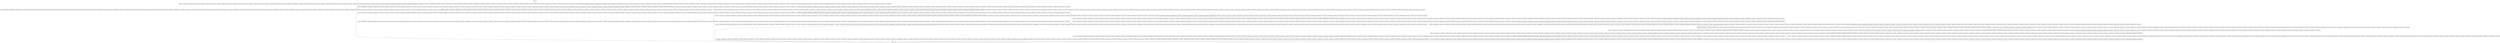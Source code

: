 digraph getTriggers {
node [shape=record];
407906416 [label="407906416 - [(JECACHESIZE && !SEQUENTIAL && SHAREDCACHE && !DUPLICATES), (JECACHESIZE && SEQUENTIAL && !DUPLICATES), (SHAREDCACHE && JECACHESIZE), (!JECACHESIZE && SEQUENTIAL && DUPLICATES), (JECACHESIZE && !SEQUENTIAL && DUPLICATES), (JECACHESIZE && SEQUENTIAL && SHAREDCACHE && !DUPLICATES), (SHAREDCACHE && !JECACHESIZE && !DUPLICATES), (!JECACHESIZE && !SEQUENTIAL && SHAREDCACHE && DUPLICATES), (SHAREDCACHE && JECACHESIZE && DUPLICATES), (DUPLICATES && !JECACHESIZE), (!SHAREDCACHE && !JECACHESIZE && !DUPLICATES), (!DUPLICATES && JECACHESIZE), (DUPLICATES && JECACHESIZE), (JECACHESIZE && SEQUENTIAL && SHAREDCACHE && DUPLICATES), (!JECACHESIZE && !SEQUENTIAL && !DUPLICATES), (!SHAREDCACHE && !JECACHESIZE && DUPLICATES), (SHAREDCACHE && !JECACHESIZE && DUPLICATES), (!JECACHESIZE && SEQUENTIAL && !SHAREDCACHE && DUPLICATES), (!JECACHESIZE && !SEQUENTIAL && !SHAREDCACHE && !DUPLICATES), (JECACHESIZE && SEQUENTIAL && DUPLICATES), (!DUPLICATES && !JECACHESIZE), (!JECACHESIZE && !SEQUENTIAL && SHAREDCACHE && !DUPLICATES), (JECACHESIZE && !SEQUENTIAL && SHAREDCACHE && DUPLICATES), (JECACHESIZE && !SEQUENTIAL && !DUPLICATES), (SHAREDCACHE && JECACHESIZE && !DUPLICATES), (SHAREDCACHE && !JECACHESIZE), (JECACHESIZE && SEQUENTIAL && !SHAREDCACHE && !DUPLICATES), (!SHAREDCACHE && JECACHESIZE && DUPLICATES), (!JECACHESIZE && SEQUENTIAL && SHAREDCACHE && DUPLICATES), (!JECACHESIZE && !SEQUENTIAL && DUPLICATES), (!SHAREDCACHE && !JECACHESIZE), (JECACHESIZE && !SEQUENTIAL && !SHAREDCACHE && !DUPLICATES), (JECACHESIZE && SEQUENTIAL && !SHAREDCACHE && DUPLICATES), (!SHAREDCACHE && JECACHESIZE), (!JECACHESIZE && SEQUENTIAL && !SHAREDCACHE && !DUPLICATES), (!JECACHESIZE && SEQUENTIAL && SHAREDCACHE && !DUPLICATES), (JECACHESIZE && !SEQUENTIAL && !SHAREDCACHE && DUPLICATES), (!JECACHESIZE && SEQUENTIAL && !DUPLICATES), (!JECACHESIZE && !SEQUENTIAL && !SHAREDCACHE && DUPLICATES), (!SHAREDCACHE && JECACHESIZE && !DUPLICATES)]"];
798266127 [label="798266127 - [(JECACHESIZE && !SEQUENTIAL && SHAREDCACHE && !DUPLICATES), (JECACHESIZE && SEQUENTIAL && !DUPLICATES), (SHAREDCACHE && JECACHESIZE), (!JECACHESIZE && SEQUENTIAL && DUPLICATES), (JECACHESIZE && !SEQUENTIAL && DUPLICATES), (JECACHESIZE && SEQUENTIAL && SHAREDCACHE && !DUPLICATES), (SHAREDCACHE && !JECACHESIZE && !DUPLICATES), (!JECACHESIZE && !SEQUENTIAL && SHAREDCACHE && DUPLICATES), (SHAREDCACHE && JECACHESIZE && DUPLICATES), (DUPLICATES && !JECACHESIZE), (!SHAREDCACHE && !JECACHESIZE && !DUPLICATES), (!DUPLICATES && JECACHESIZE), (DUPLICATES && JECACHESIZE), (JECACHESIZE && SEQUENTIAL && SHAREDCACHE && DUPLICATES), (!JECACHESIZE && !SEQUENTIAL && !DUPLICATES), (!SHAREDCACHE && !JECACHESIZE && DUPLICATES), (SHAREDCACHE && !JECACHESIZE && DUPLICATES), (!JECACHESIZE && SEQUENTIAL && !SHAREDCACHE && DUPLICATES), (!JECACHESIZE && !SEQUENTIAL && !SHAREDCACHE && !DUPLICATES), (JECACHESIZE && SEQUENTIAL && DUPLICATES), (!DUPLICATES && !JECACHESIZE), (!JECACHESIZE && !SEQUENTIAL && SHAREDCACHE && !DUPLICATES), (JECACHESIZE && !SEQUENTIAL && SHAREDCACHE && DUPLICATES), (JECACHESIZE && !SEQUENTIAL && !DUPLICATES), (SHAREDCACHE && JECACHESIZE && !DUPLICATES), (SHAREDCACHE && !JECACHESIZE), (JECACHESIZE && SEQUENTIAL && !SHAREDCACHE && !DUPLICATES), (!SHAREDCACHE && JECACHESIZE && DUPLICATES), (!JECACHESIZE && SEQUENTIAL && SHAREDCACHE && DUPLICATES), (!JECACHESIZE && !SEQUENTIAL && DUPLICATES), (!SHAREDCACHE && !JECACHESIZE), (JECACHESIZE && !SEQUENTIAL && !SHAREDCACHE && !DUPLICATES), (JECACHESIZE && SEQUENTIAL && !SHAREDCACHE && DUPLICATES), (!SHAREDCACHE && JECACHESIZE), (!JECACHESIZE && SEQUENTIAL && !SHAREDCACHE && !DUPLICATES), (!JECACHESIZE && SEQUENTIAL && SHAREDCACHE && !DUPLICATES), (JECACHESIZE && !SEQUENTIAL && !SHAREDCACHE && DUPLICATES), (!JECACHESIZE && SEQUENTIAL && !DUPLICATES), (!JECACHESIZE && !SEQUENTIAL && !SHAREDCACHE && DUPLICATES), (!SHAREDCACHE && JECACHESIZE && !DUPLICATES)]"];
1223368295 [label="1223368295 - [(JECACHESIZE && !SEQUENTIAL && SHAREDCACHE && !DUPLICATES), (JECACHESIZE && SEQUENTIAL && !DUPLICATES), (SHAREDCACHE && JECACHESIZE), (!JECACHESIZE && SEQUENTIAL && DUPLICATES), (JECACHESIZE && !SEQUENTIAL && DUPLICATES), (JECACHESIZE && SEQUENTIAL && SHAREDCACHE && !DUPLICATES), (SHAREDCACHE && !JECACHESIZE && !DUPLICATES), (!JECACHESIZE && !SEQUENTIAL && SHAREDCACHE && DUPLICATES), (SHAREDCACHE && JECACHESIZE && DUPLICATES), (DUPLICATES && !JECACHESIZE), (!SHAREDCACHE && !JECACHESIZE && !DUPLICATES), (!DUPLICATES && JECACHESIZE), (DUPLICATES && JECACHESIZE), (JECACHESIZE && SEQUENTIAL && SHAREDCACHE && DUPLICATES), (!JECACHESIZE && !SEQUENTIAL && !DUPLICATES), (!SHAREDCACHE && !JECACHESIZE && DUPLICATES), (SHAREDCACHE && !JECACHESIZE && DUPLICATES), (!JECACHESIZE && SEQUENTIAL && !SHAREDCACHE && DUPLICATES), (!JECACHESIZE && !SEQUENTIAL && !SHAREDCACHE && !DUPLICATES), (JECACHESIZE && SEQUENTIAL && DUPLICATES), (!DUPLICATES && !JECACHESIZE), (!JECACHESIZE && !SEQUENTIAL && SHAREDCACHE && !DUPLICATES), (JECACHESIZE && !SEQUENTIAL && SHAREDCACHE && DUPLICATES), (JECACHESIZE && !SEQUENTIAL && !DUPLICATES), (SHAREDCACHE && JECACHESIZE && !DUPLICATES), (SHAREDCACHE && !JECACHESIZE), (JECACHESIZE && SEQUENTIAL && !SHAREDCACHE && !DUPLICATES), (!SHAREDCACHE && JECACHESIZE && DUPLICATES), (!JECACHESIZE && SEQUENTIAL && SHAREDCACHE && DUPLICATES), (!JECACHESIZE && !SEQUENTIAL && DUPLICATES), (!SHAREDCACHE && !JECACHESIZE), (JECACHESIZE && !SEQUENTIAL && !SHAREDCACHE && !DUPLICATES), (JECACHESIZE && SEQUENTIAL && !SHAREDCACHE && DUPLICATES), (!SHAREDCACHE && JECACHESIZE), (!JECACHESIZE && SEQUENTIAL && !SHAREDCACHE && !DUPLICATES), (!JECACHESIZE && SEQUENTIAL && SHAREDCACHE && !DUPLICATES), (JECACHESIZE && !SEQUENTIAL && !SHAREDCACHE && DUPLICATES), (!JECACHESIZE && SEQUENTIAL && !DUPLICATES), (!JECACHESIZE && !SEQUENTIAL && !SHAREDCACHE && DUPLICATES), (!SHAREDCACHE && JECACHESIZE && !DUPLICATES)]"];
499711569 [label="499711569 - [(JECACHESIZE && !SEQUENTIAL && SHAREDCACHE && !DUPLICATES), (JECACHESIZE && SEQUENTIAL && !DUPLICATES), (SHAREDCACHE && JECACHESIZE), (!JECACHESIZE && SEQUENTIAL && DUPLICATES), (JECACHESIZE && !SEQUENTIAL && DUPLICATES), (JECACHESIZE && SEQUENTIAL && SHAREDCACHE && !DUPLICATES), (SHAREDCACHE && !JECACHESIZE && !DUPLICATES), (!JECACHESIZE && !SEQUENTIAL && SHAREDCACHE && DUPLICATES), (SHAREDCACHE && JECACHESIZE && DUPLICATES), (DUPLICATES && !JECACHESIZE), (!SHAREDCACHE && !JECACHESIZE && !DUPLICATES), (!DUPLICATES && JECACHESIZE), (DUPLICATES && JECACHESIZE), (JECACHESIZE && SEQUENTIAL && SHAREDCACHE && DUPLICATES), (!JECACHESIZE && !SEQUENTIAL && !DUPLICATES), (!SHAREDCACHE && !JECACHESIZE && DUPLICATES), (SHAREDCACHE && !JECACHESIZE && DUPLICATES), (!JECACHESIZE && SEQUENTIAL && !SHAREDCACHE && DUPLICATES), (!JECACHESIZE && !SEQUENTIAL && !SHAREDCACHE && !DUPLICATES), (JECACHESIZE && SEQUENTIAL && DUPLICATES), (!DUPLICATES && !JECACHESIZE), (!JECACHESIZE && !SEQUENTIAL && SHAREDCACHE && !DUPLICATES), (JECACHESIZE && !SEQUENTIAL && SHAREDCACHE && DUPLICATES), (JECACHESIZE && !SEQUENTIAL && !DUPLICATES), (SHAREDCACHE && JECACHESIZE && !DUPLICATES), (SHAREDCACHE && !JECACHESIZE), (JECACHESIZE && SEQUENTIAL && !SHAREDCACHE && !DUPLICATES), (!SHAREDCACHE && JECACHESIZE && DUPLICATES), (!JECACHESIZE && SEQUENTIAL && SHAREDCACHE && DUPLICATES), (!JECACHESIZE && !SEQUENTIAL && DUPLICATES), (!SHAREDCACHE && !JECACHESIZE), (JECACHESIZE && !SEQUENTIAL && !SHAREDCACHE && !DUPLICATES), (JECACHESIZE && SEQUENTIAL && !SHAREDCACHE && DUPLICATES), (!SHAREDCACHE && JECACHESIZE), (!JECACHESIZE && SEQUENTIAL && !SHAREDCACHE && !DUPLICATES), (!JECACHESIZE && SEQUENTIAL && SHAREDCACHE && !DUPLICATES), (JECACHESIZE && !SEQUENTIAL && !SHAREDCACHE && DUPLICATES), (!JECACHESIZE && SEQUENTIAL && !DUPLICATES), (!JECACHESIZE && !SEQUENTIAL && !SHAREDCACHE && DUPLICATES), (!SHAREDCACHE && JECACHESIZE && !DUPLICATES)]"];
256221516 [label="256221516 - [(JECACHESIZE && !SEQUENTIAL && SHAREDCACHE && !DUPLICATES), (JECACHESIZE && SEQUENTIAL && !DUPLICATES), (SHAREDCACHE && JECACHESIZE), (!JECACHESIZE && SEQUENTIAL && DUPLICATES), (JECACHESIZE && !SEQUENTIAL && DUPLICATES), (JECACHESIZE && SEQUENTIAL && SHAREDCACHE && !DUPLICATES), (SHAREDCACHE && !JECACHESIZE && !DUPLICATES), (!JECACHESIZE && !SEQUENTIAL && SHAREDCACHE && DUPLICATES), (SHAREDCACHE && JECACHESIZE && DUPLICATES), (DUPLICATES && !JECACHESIZE), (!SHAREDCACHE && !JECACHESIZE && !DUPLICATES), (!DUPLICATES && JECACHESIZE), (DUPLICATES && JECACHESIZE), (JECACHESIZE && SEQUENTIAL && SHAREDCACHE && DUPLICATES), (!JECACHESIZE && !SEQUENTIAL && !DUPLICATES), (!SHAREDCACHE && !JECACHESIZE && DUPLICATES), (SHAREDCACHE && !JECACHESIZE && DUPLICATES), (!JECACHESIZE && SEQUENTIAL && !SHAREDCACHE && DUPLICATES), (!JECACHESIZE && !SEQUENTIAL && !SHAREDCACHE && !DUPLICATES), (JECACHESIZE && SEQUENTIAL && DUPLICATES), (!DUPLICATES && !JECACHESIZE), (!JECACHESIZE && !SEQUENTIAL && SHAREDCACHE && !DUPLICATES), (JECACHESIZE && !SEQUENTIAL && SHAREDCACHE && DUPLICATES), (JECACHESIZE && !SEQUENTIAL && !DUPLICATES), (SHAREDCACHE && JECACHESIZE && !DUPLICATES), (SHAREDCACHE && !JECACHESIZE), (JECACHESIZE && SEQUENTIAL && !SHAREDCACHE && !DUPLICATES), (!SHAREDCACHE && JECACHESIZE && DUPLICATES), (!JECACHESIZE && SEQUENTIAL && SHAREDCACHE && DUPLICATES), (!JECACHESIZE && !SEQUENTIAL && DUPLICATES), (!SHAREDCACHE && !JECACHESIZE), (JECACHESIZE && !SEQUENTIAL && !SHAREDCACHE && !DUPLICATES), (JECACHESIZE && SEQUENTIAL && !SHAREDCACHE && DUPLICATES), (!SHAREDCACHE && JECACHESIZE), (!JECACHESIZE && SEQUENTIAL && !SHAREDCACHE && !DUPLICATES), (!JECACHESIZE && SEQUENTIAL && SHAREDCACHE && !DUPLICATES), (JECACHESIZE && !SEQUENTIAL && !SHAREDCACHE && DUPLICATES), (!JECACHESIZE && SEQUENTIAL && !DUPLICATES), (!JECACHESIZE && !SEQUENTIAL && !SHAREDCACHE && DUPLICATES), (!SHAREDCACHE && JECACHESIZE && !DUPLICATES)]"];
1291642991 [label="1291642991 - [(JECACHESIZE && !SEQUENTIAL && SHAREDCACHE && !DUPLICATES), (JECACHESIZE && SEQUENTIAL && !DUPLICATES), (SHAREDCACHE && JECACHESIZE), (!JECACHESIZE && SEQUENTIAL && DUPLICATES), (JECACHESIZE && !SEQUENTIAL && DUPLICATES), (JECACHESIZE && SEQUENTIAL && SHAREDCACHE && !DUPLICATES), (SHAREDCACHE && !JECACHESIZE && !DUPLICATES), (!JECACHESIZE && !SEQUENTIAL && SHAREDCACHE && DUPLICATES), (SHAREDCACHE && JECACHESIZE && DUPLICATES), (DUPLICATES && !JECACHESIZE), (!SHAREDCACHE && !JECACHESIZE && !DUPLICATES), (!DUPLICATES && JECACHESIZE), (DUPLICATES && JECACHESIZE), (JECACHESIZE && SEQUENTIAL && SHAREDCACHE && DUPLICATES), (!JECACHESIZE && !SEQUENTIAL && !DUPLICATES), (!SHAREDCACHE && !JECACHESIZE && DUPLICATES), (SHAREDCACHE && !JECACHESIZE && DUPLICATES), (!JECACHESIZE && SEQUENTIAL && !SHAREDCACHE && DUPLICATES), (!JECACHESIZE && !SEQUENTIAL && !SHAREDCACHE && !DUPLICATES), (JECACHESIZE && SEQUENTIAL && DUPLICATES), (!DUPLICATES && !JECACHESIZE), (!JECACHESIZE && !SEQUENTIAL && SHAREDCACHE && !DUPLICATES), (JECACHESIZE && !SEQUENTIAL && SHAREDCACHE && DUPLICATES), (JECACHESIZE && !SEQUENTIAL && !DUPLICATES), (SHAREDCACHE && JECACHESIZE && !DUPLICATES), (SHAREDCACHE && !JECACHESIZE), (JECACHESIZE && SEQUENTIAL && !SHAREDCACHE && !DUPLICATES), (!SHAREDCACHE && JECACHESIZE && DUPLICATES), (!JECACHESIZE && SEQUENTIAL && SHAREDCACHE && DUPLICATES), (!JECACHESIZE && !SEQUENTIAL && DUPLICATES), (!SHAREDCACHE && !JECACHESIZE), (JECACHESIZE && !SEQUENTIAL && !SHAREDCACHE && !DUPLICATES), (JECACHESIZE && SEQUENTIAL && !SHAREDCACHE && DUPLICATES), (!SHAREDCACHE && JECACHESIZE), (!JECACHESIZE && SEQUENTIAL && !SHAREDCACHE && !DUPLICATES), (!JECACHESIZE && SEQUENTIAL && SHAREDCACHE && !DUPLICATES), (JECACHESIZE && !SEQUENTIAL && !SHAREDCACHE && DUPLICATES), (!JECACHESIZE && SEQUENTIAL && !DUPLICATES), (!JECACHESIZE && !SEQUENTIAL && !SHAREDCACHE && DUPLICATES), (!SHAREDCACHE && JECACHESIZE && !DUPLICATES)]"];
1028502734 [label="1028502734 - [(JECACHESIZE && !SEQUENTIAL && SHAREDCACHE && !DUPLICATES), (JECACHESIZE && SEQUENTIAL && !DUPLICATES), (SHAREDCACHE && JECACHESIZE), (!JECACHESIZE && SEQUENTIAL && DUPLICATES), (JECACHESIZE && !SEQUENTIAL && DUPLICATES), (JECACHESIZE && SEQUENTIAL && SHAREDCACHE && !DUPLICATES), (SHAREDCACHE && !JECACHESIZE && !DUPLICATES), (!JECACHESIZE && !SEQUENTIAL && SHAREDCACHE && DUPLICATES), (SHAREDCACHE && JECACHESIZE && DUPLICATES), (DUPLICATES && !JECACHESIZE), (!SHAREDCACHE && !JECACHESIZE && !DUPLICATES), (!DUPLICATES && JECACHESIZE), (DUPLICATES && JECACHESIZE), (JECACHESIZE && SEQUENTIAL && SHAREDCACHE && DUPLICATES), (!JECACHESIZE && !SEQUENTIAL && !DUPLICATES), (!SHAREDCACHE && !JECACHESIZE && DUPLICATES), (SHAREDCACHE && !JECACHESIZE && DUPLICATES), (!JECACHESIZE && SEQUENTIAL && !SHAREDCACHE && DUPLICATES), (!JECACHESIZE && !SEQUENTIAL && !SHAREDCACHE && !DUPLICATES), (JECACHESIZE && SEQUENTIAL && DUPLICATES), (!DUPLICATES && !JECACHESIZE), (!JECACHESIZE && !SEQUENTIAL && SHAREDCACHE && !DUPLICATES), (JECACHESIZE && !SEQUENTIAL && SHAREDCACHE && DUPLICATES), (JECACHESIZE && !SEQUENTIAL && !DUPLICATES), (SHAREDCACHE && JECACHESIZE && !DUPLICATES), (SHAREDCACHE && !JECACHESIZE), (JECACHESIZE && SEQUENTIAL && !SHAREDCACHE && !DUPLICATES), (!SHAREDCACHE && JECACHESIZE && DUPLICATES), (!JECACHESIZE && SEQUENTIAL && SHAREDCACHE && DUPLICATES), (!JECACHESIZE && !SEQUENTIAL && DUPLICATES), (!SHAREDCACHE && !JECACHESIZE), (JECACHESIZE && !SEQUENTIAL && !SHAREDCACHE && !DUPLICATES), (JECACHESIZE && SEQUENTIAL && !SHAREDCACHE && DUPLICATES), (!SHAREDCACHE && JECACHESIZE), (!JECACHESIZE && SEQUENTIAL && !SHAREDCACHE && !DUPLICATES), (!JECACHESIZE && SEQUENTIAL && SHAREDCACHE && !DUPLICATES), (JECACHESIZE && !SEQUENTIAL && !SHAREDCACHE && DUPLICATES), (!JECACHESIZE && SEQUENTIAL && !DUPLICATES), (!JECACHESIZE && !SEQUENTIAL && !SHAREDCACHE && DUPLICATES), (!SHAREDCACHE && JECACHESIZE && !DUPLICATES)]"];
entry [label="entry - []"];
exit [label="exit - []"];
2043108250 [label="2043108250 - [(JECACHESIZE && !SEQUENTIAL && SHAREDCACHE && !DUPLICATES), (JECACHESIZE && SEQUENTIAL && !DUPLICATES), (SHAREDCACHE && JECACHESIZE), (!JECACHESIZE && SEQUENTIAL && DUPLICATES), (JECACHESIZE && !SEQUENTIAL && DUPLICATES), (JECACHESIZE && SEQUENTIAL && SHAREDCACHE && !DUPLICATES), (SHAREDCACHE && !JECACHESIZE && !DUPLICATES), (!JECACHESIZE && !SEQUENTIAL && SHAREDCACHE && DUPLICATES), (SHAREDCACHE && JECACHESIZE && DUPLICATES), (DUPLICATES && !JECACHESIZE), (!SHAREDCACHE && !JECACHESIZE && !DUPLICATES), (!DUPLICATES && JECACHESIZE), (DUPLICATES && JECACHESIZE), (JECACHESIZE && SEQUENTIAL && SHAREDCACHE && DUPLICATES), (!JECACHESIZE && !SEQUENTIAL && !DUPLICATES), (!SHAREDCACHE && !JECACHESIZE && DUPLICATES), (SHAREDCACHE && !JECACHESIZE && DUPLICATES), (!JECACHESIZE && SEQUENTIAL && !SHAREDCACHE && DUPLICATES), (!JECACHESIZE && !SEQUENTIAL && !SHAREDCACHE && !DUPLICATES), (JECACHESIZE && SEQUENTIAL && DUPLICATES), (!DUPLICATES && !JECACHESIZE), (!JECACHESIZE && !SEQUENTIAL && SHAREDCACHE && !DUPLICATES), (JECACHESIZE && !SEQUENTIAL && SHAREDCACHE && DUPLICATES), (JECACHESIZE && !SEQUENTIAL && !DUPLICATES), (SHAREDCACHE && JECACHESIZE && !DUPLICATES), (SHAREDCACHE && !JECACHESIZE), (JECACHESIZE && SEQUENTIAL && !SHAREDCACHE && !DUPLICATES), (!SHAREDCACHE && JECACHESIZE && DUPLICATES), (!JECACHESIZE && SEQUENTIAL && SHAREDCACHE && DUPLICATES), (!JECACHESIZE && !SEQUENTIAL && DUPLICATES), (!SHAREDCACHE && !JECACHESIZE), (JECACHESIZE && !SEQUENTIAL && !SHAREDCACHE && !DUPLICATES), (JECACHESIZE && SEQUENTIAL && !SHAREDCACHE && DUPLICATES), (!SHAREDCACHE && JECACHESIZE), (!JECACHESIZE && SEQUENTIAL && !SHAREDCACHE && !DUPLICATES), (!JECACHESIZE && SEQUENTIAL && SHAREDCACHE && !DUPLICATES), (JECACHESIZE && !SEQUENTIAL && !SHAREDCACHE && DUPLICATES), (!JECACHESIZE && SEQUENTIAL && !DUPLICATES), (!JECACHESIZE && !SEQUENTIAL && !SHAREDCACHE && DUPLICATES), (!SHAREDCACHE && JECACHESIZE && !DUPLICATES)]"];
1008646474 [label="1008646474 - [(JECACHESIZE && !SEQUENTIAL && SHAREDCACHE && !DUPLICATES), (JECACHESIZE && SEQUENTIAL && !DUPLICATES), (SHAREDCACHE && JECACHESIZE), (!JECACHESIZE && SEQUENTIAL && DUPLICATES), (JECACHESIZE && !SEQUENTIAL && DUPLICATES), (JECACHESIZE && SEQUENTIAL && SHAREDCACHE && !DUPLICATES), (SHAREDCACHE && !JECACHESIZE && !DUPLICATES), (!JECACHESIZE && !SEQUENTIAL && SHAREDCACHE && DUPLICATES), (SHAREDCACHE && JECACHESIZE && DUPLICATES), (DUPLICATES && !JECACHESIZE), (!SHAREDCACHE && !JECACHESIZE && !DUPLICATES), (!DUPLICATES && JECACHESIZE), (DUPLICATES && JECACHESIZE), (JECACHESIZE && SEQUENTIAL && SHAREDCACHE && DUPLICATES), (!JECACHESIZE && !SEQUENTIAL && !DUPLICATES), (!SHAREDCACHE && !JECACHESIZE && DUPLICATES), (SHAREDCACHE && !JECACHESIZE && DUPLICATES), (!JECACHESIZE && SEQUENTIAL && !SHAREDCACHE && DUPLICATES), (!JECACHESIZE && !SEQUENTIAL && !SHAREDCACHE && !DUPLICATES), (JECACHESIZE && SEQUENTIAL && DUPLICATES), (!DUPLICATES && !JECACHESIZE), (!JECACHESIZE && !SEQUENTIAL && SHAREDCACHE && !DUPLICATES), (JECACHESIZE && !SEQUENTIAL && SHAREDCACHE && DUPLICATES), (JECACHESIZE && !SEQUENTIAL && !DUPLICATES), (SHAREDCACHE && JECACHESIZE && !DUPLICATES), (SHAREDCACHE && !JECACHESIZE), (JECACHESIZE && SEQUENTIAL && !SHAREDCACHE && !DUPLICATES), (!SHAREDCACHE && JECACHESIZE && DUPLICATES), (!JECACHESIZE && SEQUENTIAL && SHAREDCACHE && DUPLICATES), (!JECACHESIZE && !SEQUENTIAL && DUPLICATES), (!SHAREDCACHE && !JECACHESIZE), (JECACHESIZE && !SEQUENTIAL && !SHAREDCACHE && !DUPLICATES), (JECACHESIZE && SEQUENTIAL && !SHAREDCACHE && DUPLICATES), (!SHAREDCACHE && JECACHESIZE), (!JECACHESIZE && SEQUENTIAL && !SHAREDCACHE && !DUPLICATES), (!JECACHESIZE && SEQUENTIAL && SHAREDCACHE && !DUPLICATES), (JECACHESIZE && !SEQUENTIAL && !SHAREDCACHE && DUPLICATES), (!JECACHESIZE && SEQUENTIAL && !DUPLICATES), (!JECACHESIZE && !SEQUENTIAL && !SHAREDCACHE && DUPLICATES), (!SHAREDCACHE && JECACHESIZE && !DUPLICATES)]"];
533564660 [label="533564660 - [(JECACHESIZE && !SEQUENTIAL && SHAREDCACHE && !DUPLICATES), (JECACHESIZE && SEQUENTIAL && !DUPLICATES), (SHAREDCACHE && JECACHESIZE), (!JECACHESIZE && SEQUENTIAL && DUPLICATES), (JECACHESIZE && !SEQUENTIAL && DUPLICATES), (JECACHESIZE && SEQUENTIAL && SHAREDCACHE && !DUPLICATES), (SHAREDCACHE && !JECACHESIZE && !DUPLICATES), (!JECACHESIZE && !SEQUENTIAL && SHAREDCACHE && DUPLICATES), (SHAREDCACHE && JECACHESIZE && DUPLICATES), (DUPLICATES && !JECACHESIZE), (!SHAREDCACHE && !JECACHESIZE && !DUPLICATES), (!DUPLICATES && JECACHESIZE), (DUPLICATES && JECACHESIZE), (JECACHESIZE && SEQUENTIAL && SHAREDCACHE && DUPLICATES), (!JECACHESIZE && !SEQUENTIAL && !DUPLICATES), (!SHAREDCACHE && !JECACHESIZE && DUPLICATES), (SHAREDCACHE && !JECACHESIZE && DUPLICATES), (!JECACHESIZE && SEQUENTIAL && !SHAREDCACHE && DUPLICATES), (!JECACHESIZE && !SEQUENTIAL && !SHAREDCACHE && !DUPLICATES), (JECACHESIZE && SEQUENTIAL && DUPLICATES), (!DUPLICATES && !JECACHESIZE), (!JECACHESIZE && !SEQUENTIAL && SHAREDCACHE && !DUPLICATES), (JECACHESIZE && !SEQUENTIAL && SHAREDCACHE && DUPLICATES), (JECACHESIZE && !SEQUENTIAL && !DUPLICATES), (SHAREDCACHE && JECACHESIZE && !DUPLICATES), (SHAREDCACHE && !JECACHESIZE), (JECACHESIZE && SEQUENTIAL && !SHAREDCACHE && !DUPLICATES), (!SHAREDCACHE && JECACHESIZE && DUPLICATES), (!JECACHESIZE && SEQUENTIAL && SHAREDCACHE && DUPLICATES), (!JECACHESIZE && !SEQUENTIAL && DUPLICATES), (!SHAREDCACHE && !JECACHESIZE), (JECACHESIZE && !SEQUENTIAL && !SHAREDCACHE && !DUPLICATES), (JECACHESIZE && SEQUENTIAL && !SHAREDCACHE && DUPLICATES), (!SHAREDCACHE && JECACHESIZE), (!JECACHESIZE && SEQUENTIAL && !SHAREDCACHE && !DUPLICATES), (!JECACHESIZE && SEQUENTIAL && SHAREDCACHE && !DUPLICATES), (JECACHESIZE && !SEQUENTIAL && !SHAREDCACHE && DUPLICATES), (!JECACHESIZE && SEQUENTIAL && !DUPLICATES), (!JECACHESIZE && !SEQUENTIAL && !SHAREDCACHE && DUPLICATES), (!SHAREDCACHE && JECACHESIZE && !DUPLICATES)]"];
532532918 [label="532532918 - [(JECACHESIZE && !SEQUENTIAL && SHAREDCACHE && !DUPLICATES), (JECACHESIZE && SEQUENTIAL && !DUPLICATES), (SHAREDCACHE && JECACHESIZE), (!JECACHESIZE && SEQUENTIAL && DUPLICATES), (JECACHESIZE && !SEQUENTIAL && DUPLICATES), (JECACHESIZE && SEQUENTIAL && SHAREDCACHE && !DUPLICATES), (SHAREDCACHE && !JECACHESIZE && !DUPLICATES), (!JECACHESIZE && !SEQUENTIAL && SHAREDCACHE && DUPLICATES), (SHAREDCACHE && JECACHESIZE && DUPLICATES), (DUPLICATES && !JECACHESIZE), (!SHAREDCACHE && !JECACHESIZE && !DUPLICATES), (!DUPLICATES && JECACHESIZE), (DUPLICATES && JECACHESIZE), (JECACHESIZE && SEQUENTIAL && SHAREDCACHE && DUPLICATES), (!JECACHESIZE && !SEQUENTIAL && !DUPLICATES), (!SHAREDCACHE && !JECACHESIZE && DUPLICATES), (SHAREDCACHE && !JECACHESIZE && DUPLICATES), (!JECACHESIZE && SEQUENTIAL && !SHAREDCACHE && DUPLICATES), (!JECACHESIZE && !SEQUENTIAL && !SHAREDCACHE && !DUPLICATES), (JECACHESIZE && SEQUENTIAL && DUPLICATES), (!DUPLICATES && !JECACHESIZE), (!JECACHESIZE && !SEQUENTIAL && SHAREDCACHE && !DUPLICATES), (JECACHESIZE && !SEQUENTIAL && SHAREDCACHE && DUPLICATES), (JECACHESIZE && !SEQUENTIAL && !DUPLICATES), (SHAREDCACHE && JECACHESIZE && !DUPLICATES), (SHAREDCACHE && !JECACHESIZE), (JECACHESIZE && SEQUENTIAL && !SHAREDCACHE && !DUPLICATES), (!SHAREDCACHE && JECACHESIZE && DUPLICATES), (!JECACHESIZE && SEQUENTIAL && SHAREDCACHE && DUPLICATES), (!JECACHESIZE && !SEQUENTIAL && DUPLICATES), (!SHAREDCACHE && !JECACHESIZE), (JECACHESIZE && !SEQUENTIAL && !SHAREDCACHE && !DUPLICATES), (JECACHESIZE && SEQUENTIAL && !SHAREDCACHE && DUPLICATES), (!SHAREDCACHE && JECACHESIZE), (!JECACHESIZE && SEQUENTIAL && !SHAREDCACHE && !DUPLICATES), (!JECACHESIZE && SEQUENTIAL && SHAREDCACHE && !DUPLICATES), (JECACHESIZE && !SEQUENTIAL && !SHAREDCACHE && DUPLICATES), (!JECACHESIZE && SEQUENTIAL && !DUPLICATES), (!JECACHESIZE && !SEQUENTIAL && !SHAREDCACHE && DUPLICATES), (!SHAREDCACHE && JECACHESIZE && !DUPLICATES)]"];
374283132 [label="374283132 - [(JECACHESIZE && !SEQUENTIAL && SHAREDCACHE && !DUPLICATES), (JECACHESIZE && SEQUENTIAL && !DUPLICATES), (SHAREDCACHE && JECACHESIZE), (!JECACHESIZE && SEQUENTIAL && DUPLICATES), (JECACHESIZE && !SEQUENTIAL && DUPLICATES), (JECACHESIZE && SEQUENTIAL && SHAREDCACHE && !DUPLICATES), (SHAREDCACHE && !JECACHESIZE && !DUPLICATES), (!JECACHESIZE && !SEQUENTIAL && SHAREDCACHE && DUPLICATES), (SHAREDCACHE && JECACHESIZE && DUPLICATES), (DUPLICATES && !JECACHESIZE), (!SHAREDCACHE && !JECACHESIZE && !DUPLICATES), (!DUPLICATES && JECACHESIZE), (DUPLICATES && JECACHESIZE), (JECACHESIZE && SEQUENTIAL && SHAREDCACHE && DUPLICATES), (!JECACHESIZE && !SEQUENTIAL && !DUPLICATES), (!SHAREDCACHE && !JECACHESIZE && DUPLICATES), (SHAREDCACHE && !JECACHESIZE && DUPLICATES), (!JECACHESIZE && SEQUENTIAL && !SHAREDCACHE && DUPLICATES), (!JECACHESIZE && !SEQUENTIAL && !SHAREDCACHE && !DUPLICATES), (JECACHESIZE && SEQUENTIAL && DUPLICATES), (!DUPLICATES && !JECACHESIZE), (!JECACHESIZE && !SEQUENTIAL && SHAREDCACHE && !DUPLICATES), (JECACHESIZE && !SEQUENTIAL && SHAREDCACHE && DUPLICATES), (JECACHESIZE && !SEQUENTIAL && !DUPLICATES), (SHAREDCACHE && JECACHESIZE && !DUPLICATES), (SHAREDCACHE && !JECACHESIZE), (JECACHESIZE && SEQUENTIAL && !SHAREDCACHE && !DUPLICATES), (!SHAREDCACHE && JECACHESIZE && DUPLICATES), (!JECACHESIZE && SEQUENTIAL && SHAREDCACHE && DUPLICATES), (!JECACHESIZE && !SEQUENTIAL && DUPLICATES), (!SHAREDCACHE && !JECACHESIZE), (JECACHESIZE && !SEQUENTIAL && !SHAREDCACHE && !DUPLICATES), (JECACHESIZE && SEQUENTIAL && !SHAREDCACHE && DUPLICATES), (!SHAREDCACHE && JECACHESIZE), (!JECACHESIZE && SEQUENTIAL && !SHAREDCACHE && !DUPLICATES), (!JECACHESIZE && SEQUENTIAL && SHAREDCACHE && !DUPLICATES), (JECACHESIZE && !SEQUENTIAL && !SHAREDCACHE && DUPLICATES), (!JECACHESIZE && SEQUENTIAL && !DUPLICATES), (!JECACHESIZE && !SEQUENTIAL && !SHAREDCACHE && DUPLICATES), (!SHAREDCACHE && JECACHESIZE && !DUPLICATES)]"];
1110354862 [label="1110354862 - [(JECACHESIZE && !SEQUENTIAL && SHAREDCACHE && !DUPLICATES), (JECACHESIZE && SEQUENTIAL && !DUPLICATES), (SHAREDCACHE && JECACHESIZE), (!JECACHESIZE && SEQUENTIAL && DUPLICATES), (JECACHESIZE && !SEQUENTIAL && DUPLICATES), (JECACHESIZE && SEQUENTIAL && SHAREDCACHE && !DUPLICATES), (SHAREDCACHE && !JECACHESIZE && !DUPLICATES), (!JECACHESIZE && !SEQUENTIAL && SHAREDCACHE && DUPLICATES), (SHAREDCACHE && JECACHESIZE && DUPLICATES), (DUPLICATES && !JECACHESIZE), (!SHAREDCACHE && !JECACHESIZE && !DUPLICATES), (!DUPLICATES && JECACHESIZE), (DUPLICATES && JECACHESIZE), (JECACHESIZE && SEQUENTIAL && SHAREDCACHE && DUPLICATES), (!JECACHESIZE && !SEQUENTIAL && !DUPLICATES), (!SHAREDCACHE && !JECACHESIZE && DUPLICATES), (SHAREDCACHE && !JECACHESIZE && DUPLICATES), (!JECACHESIZE && SEQUENTIAL && !SHAREDCACHE && DUPLICATES), (!JECACHESIZE && !SEQUENTIAL && !SHAREDCACHE && !DUPLICATES), (JECACHESIZE && SEQUENTIAL && DUPLICATES), (!DUPLICATES && !JECACHESIZE), (!JECACHESIZE && !SEQUENTIAL && SHAREDCACHE && !DUPLICATES), (JECACHESIZE && !SEQUENTIAL && SHAREDCACHE && DUPLICATES), (JECACHESIZE && !SEQUENTIAL && !DUPLICATES), (SHAREDCACHE && JECACHESIZE && !DUPLICATES), (SHAREDCACHE && !JECACHESIZE), (JECACHESIZE && SEQUENTIAL && !SHAREDCACHE && !DUPLICATES), (!SHAREDCACHE && JECACHESIZE && DUPLICATES), (!JECACHESIZE && SEQUENTIAL && SHAREDCACHE && DUPLICATES), (!JECACHESIZE && !SEQUENTIAL && DUPLICATES), (!SHAREDCACHE && !JECACHESIZE), (JECACHESIZE && !SEQUENTIAL && !SHAREDCACHE && !DUPLICATES), (JECACHESIZE && SEQUENTIAL && !SHAREDCACHE && DUPLICATES), (!SHAREDCACHE && JECACHESIZE), (!JECACHESIZE && SEQUENTIAL && !SHAREDCACHE && !DUPLICATES), (!JECACHESIZE && SEQUENTIAL && SHAREDCACHE && !DUPLICATES), (JECACHESIZE && !SEQUENTIAL && !SHAREDCACHE && DUPLICATES), (!JECACHESIZE && SEQUENTIAL && !DUPLICATES), (!JECACHESIZE && !SEQUENTIAL && !SHAREDCACHE && DUPLICATES), (!SHAREDCACHE && JECACHESIZE && !DUPLICATES)]"];
1616161033 [label="1616161033 - [(JECACHESIZE && !SEQUENTIAL && SHAREDCACHE && !DUPLICATES), (JECACHESIZE && SEQUENTIAL && !DUPLICATES), (SHAREDCACHE && JECACHESIZE), (!JECACHESIZE && SEQUENTIAL && DUPLICATES), (JECACHESIZE && !SEQUENTIAL && DUPLICATES), (JECACHESIZE && SEQUENTIAL && SHAREDCACHE && !DUPLICATES), (SHAREDCACHE && !JECACHESIZE && !DUPLICATES), (!JECACHESIZE && !SEQUENTIAL && SHAREDCACHE && DUPLICATES), (SHAREDCACHE && JECACHESIZE && DUPLICATES), (DUPLICATES && !JECACHESIZE), (!SHAREDCACHE && !JECACHESIZE && !DUPLICATES), (!DUPLICATES && JECACHESIZE), (DUPLICATES && JECACHESIZE), (JECACHESIZE && SEQUENTIAL && SHAREDCACHE && DUPLICATES), (!JECACHESIZE && !SEQUENTIAL && !DUPLICATES), (!SHAREDCACHE && !JECACHESIZE && DUPLICATES), (SHAREDCACHE && !JECACHESIZE && DUPLICATES), (!JECACHESIZE && SEQUENTIAL && !SHAREDCACHE && DUPLICATES), (!JECACHESIZE && !SEQUENTIAL && !SHAREDCACHE && !DUPLICATES), (JECACHESIZE && SEQUENTIAL && DUPLICATES), (!DUPLICATES && !JECACHESIZE), (!JECACHESIZE && !SEQUENTIAL && SHAREDCACHE && !DUPLICATES), (JECACHESIZE && !SEQUENTIAL && SHAREDCACHE && DUPLICATES), (JECACHESIZE && !SEQUENTIAL && !DUPLICATES), (SHAREDCACHE && JECACHESIZE && !DUPLICATES), (SHAREDCACHE && !JECACHESIZE), (JECACHESIZE && SEQUENTIAL && !SHAREDCACHE && !DUPLICATES), (!SHAREDCACHE && JECACHESIZE && DUPLICATES), (!JECACHESIZE && SEQUENTIAL && SHAREDCACHE && DUPLICATES), (!JECACHESIZE && !SEQUENTIAL && DUPLICATES), (!SHAREDCACHE && !JECACHESIZE), (JECACHESIZE && !SEQUENTIAL && !SHAREDCACHE && !DUPLICATES), (JECACHESIZE && SEQUENTIAL && !SHAREDCACHE && DUPLICATES), (!SHAREDCACHE && JECACHESIZE), (!JECACHESIZE && SEQUENTIAL && !SHAREDCACHE && !DUPLICATES), (!JECACHESIZE && SEQUENTIAL && SHAREDCACHE && !DUPLICATES), (JECACHESIZE && !SEQUENTIAL && !SHAREDCACHE && DUPLICATES), (!JECACHESIZE && SEQUENTIAL && !DUPLICATES), (!JECACHESIZE && !SEQUENTIAL && !SHAREDCACHE && DUPLICATES), (!SHAREDCACHE && JECACHESIZE && !DUPLICATES)]"];
72392799 [label="72392799 - [(JECACHESIZE && !SEQUENTIAL && SHAREDCACHE && !DUPLICATES), (JECACHESIZE && SEQUENTIAL && !DUPLICATES), (SHAREDCACHE && JECACHESIZE), (!JECACHESIZE && SEQUENTIAL && DUPLICATES), (JECACHESIZE && !SEQUENTIAL && DUPLICATES), (JECACHESIZE && SEQUENTIAL && SHAREDCACHE && !DUPLICATES), (SHAREDCACHE && !JECACHESIZE && !DUPLICATES), (!JECACHESIZE && !SEQUENTIAL && SHAREDCACHE && DUPLICATES), (SHAREDCACHE && JECACHESIZE && DUPLICATES), (DUPLICATES && !JECACHESIZE), (!SHAREDCACHE && !JECACHESIZE && !DUPLICATES), (!DUPLICATES && JECACHESIZE), (DUPLICATES && JECACHESIZE), (JECACHESIZE && SEQUENTIAL && SHAREDCACHE && DUPLICATES), (!JECACHESIZE && !SEQUENTIAL && !DUPLICATES), (!SHAREDCACHE && !JECACHESIZE && DUPLICATES), (SHAREDCACHE && !JECACHESIZE && DUPLICATES), (!JECACHESIZE && SEQUENTIAL && !SHAREDCACHE && DUPLICATES), (!JECACHESIZE && !SEQUENTIAL && !SHAREDCACHE && !DUPLICATES), (JECACHESIZE && SEQUENTIAL && DUPLICATES), (!DUPLICATES && !JECACHESIZE), (!JECACHESIZE && !SEQUENTIAL && SHAREDCACHE && !DUPLICATES), (JECACHESIZE && !SEQUENTIAL && SHAREDCACHE && DUPLICATES), (JECACHESIZE && !SEQUENTIAL && !DUPLICATES), (SHAREDCACHE && JECACHESIZE && !DUPLICATES), (SHAREDCACHE && !JECACHESIZE), (JECACHESIZE && SEQUENTIAL && !SHAREDCACHE && !DUPLICATES), (!SHAREDCACHE && JECACHESIZE && DUPLICATES), (!JECACHESIZE && SEQUENTIAL && SHAREDCACHE && DUPLICATES), (!JECACHESIZE && !SEQUENTIAL && DUPLICATES), (!SHAREDCACHE && !JECACHESIZE), (JECACHESIZE && !SEQUENTIAL && !SHAREDCACHE && !DUPLICATES), (JECACHESIZE && SEQUENTIAL && !SHAREDCACHE && DUPLICATES), (!SHAREDCACHE && JECACHESIZE), (!JECACHESIZE && SEQUENTIAL && !SHAREDCACHE && !DUPLICATES), (!JECACHESIZE && SEQUENTIAL && SHAREDCACHE && !DUPLICATES), (JECACHESIZE && !SEQUENTIAL && !SHAREDCACHE && DUPLICATES), (!JECACHESIZE && SEQUENTIAL && !DUPLICATES), (!JECACHESIZE && !SEQUENTIAL && !SHAREDCACHE && DUPLICATES), (!SHAREDCACHE && JECACHESIZE && !DUPLICATES)]"];
150924365 [label="150924365 - [(JECACHESIZE && !SEQUENTIAL && SHAREDCACHE && !DUPLICATES), (JECACHESIZE && SEQUENTIAL && !DUPLICATES), (SHAREDCACHE && JECACHESIZE), (!JECACHESIZE && SEQUENTIAL && DUPLICATES), (JECACHESIZE && !SEQUENTIAL && DUPLICATES), (JECACHESIZE && SEQUENTIAL && SHAREDCACHE && !DUPLICATES), (SHAREDCACHE && !JECACHESIZE && !DUPLICATES), (!JECACHESIZE && !SEQUENTIAL && SHAREDCACHE && DUPLICATES), (SHAREDCACHE && JECACHESIZE && DUPLICATES), (DUPLICATES && !JECACHESIZE), (!SHAREDCACHE && !JECACHESIZE && !DUPLICATES), (!DUPLICATES && JECACHESIZE), (DUPLICATES && JECACHESIZE), (JECACHESIZE && SEQUENTIAL && SHAREDCACHE && DUPLICATES), (!JECACHESIZE && !SEQUENTIAL && !DUPLICATES), (!SHAREDCACHE && !JECACHESIZE && DUPLICATES), (SHAREDCACHE && !JECACHESIZE && DUPLICATES), (!JECACHESIZE && SEQUENTIAL && !SHAREDCACHE && DUPLICATES), (!JECACHESIZE && !SEQUENTIAL && !SHAREDCACHE && !DUPLICATES), (JECACHESIZE && SEQUENTIAL && DUPLICATES), (!DUPLICATES && !JECACHESIZE), (!JECACHESIZE && !SEQUENTIAL && SHAREDCACHE && !DUPLICATES), (JECACHESIZE && !SEQUENTIAL && SHAREDCACHE && DUPLICATES), (JECACHESIZE && !SEQUENTIAL && !DUPLICATES), (SHAREDCACHE && JECACHESIZE && !DUPLICATES), (SHAREDCACHE && !JECACHESIZE), (JECACHESIZE && SEQUENTIAL && !SHAREDCACHE && !DUPLICATES), (!SHAREDCACHE && JECACHESIZE && DUPLICATES), (!JECACHESIZE && SEQUENTIAL && SHAREDCACHE && DUPLICATES), (!JECACHESIZE && !SEQUENTIAL && DUPLICATES), (!SHAREDCACHE && !JECACHESIZE), (JECACHESIZE && !SEQUENTIAL && !SHAREDCACHE && !DUPLICATES), (JECACHESIZE && SEQUENTIAL && !SHAREDCACHE && DUPLICATES), (!SHAREDCACHE && JECACHESIZE), (!JECACHESIZE && SEQUENTIAL && !SHAREDCACHE && !DUPLICATES), (!JECACHESIZE && SEQUENTIAL && SHAREDCACHE && !DUPLICATES), (JECACHESIZE && !SEQUENTIAL && !SHAREDCACHE && DUPLICATES), (!JECACHESIZE && SEQUENTIAL && !DUPLICATES), (!JECACHESIZE && !SEQUENTIAL && !SHAREDCACHE && DUPLICATES), (!SHAREDCACHE && JECACHESIZE && !DUPLICATES)]"];
32908282 [label="32908282 - [(JECACHESIZE && !SEQUENTIAL && SHAREDCACHE && !DUPLICATES), (JECACHESIZE && SEQUENTIAL && !DUPLICATES), (SHAREDCACHE && JECACHESIZE), (!JECACHESIZE && SEQUENTIAL && DUPLICATES), (JECACHESIZE && !SEQUENTIAL && DUPLICATES), (JECACHESIZE && SEQUENTIAL && SHAREDCACHE && !DUPLICATES), (SHAREDCACHE && !JECACHESIZE && !DUPLICATES), (!JECACHESIZE && !SEQUENTIAL && SHAREDCACHE && DUPLICATES), (SHAREDCACHE && JECACHESIZE && DUPLICATES), (DUPLICATES && !JECACHESIZE), (!SHAREDCACHE && !JECACHESIZE && !DUPLICATES), (!DUPLICATES && JECACHESIZE), (DUPLICATES && JECACHESIZE), (JECACHESIZE && SEQUENTIAL && SHAREDCACHE && DUPLICATES), (!JECACHESIZE && !SEQUENTIAL && !DUPLICATES), (!SHAREDCACHE && !JECACHESIZE && DUPLICATES), (SHAREDCACHE && !JECACHESIZE && DUPLICATES), (!JECACHESIZE && SEQUENTIAL && !SHAREDCACHE && DUPLICATES), (!JECACHESIZE && !SEQUENTIAL && !SHAREDCACHE && !DUPLICATES), (JECACHESIZE && SEQUENTIAL && DUPLICATES), (!DUPLICATES && !JECACHESIZE), (!JECACHESIZE && !SEQUENTIAL && SHAREDCACHE && !DUPLICATES), (JECACHESIZE && !SEQUENTIAL && SHAREDCACHE && DUPLICATES), (JECACHESIZE && !SEQUENTIAL && !DUPLICATES), (SHAREDCACHE && JECACHESIZE && !DUPLICATES), (SHAREDCACHE && !JECACHESIZE), (JECACHESIZE && SEQUENTIAL && !SHAREDCACHE && !DUPLICATES), (!SHAREDCACHE && JECACHESIZE && DUPLICATES), (!JECACHESIZE && SEQUENTIAL && SHAREDCACHE && DUPLICATES), (!JECACHESIZE && !SEQUENTIAL && DUPLICATES), (!SHAREDCACHE && !JECACHESIZE), (JECACHESIZE && !SEQUENTIAL && !SHAREDCACHE && !DUPLICATES), (JECACHESIZE && SEQUENTIAL && !SHAREDCACHE && DUPLICATES), (!SHAREDCACHE && JECACHESIZE), (!JECACHESIZE && SEQUENTIAL && !SHAREDCACHE && !DUPLICATES), (!JECACHESIZE && SEQUENTIAL && SHAREDCACHE && !DUPLICATES), (JECACHESIZE && !SEQUENTIAL && !SHAREDCACHE && DUPLICATES), (!JECACHESIZE && SEQUENTIAL && !DUPLICATES), (!JECACHESIZE && !SEQUENTIAL && !SHAREDCACHE && DUPLICATES), (!SHAREDCACHE && JECACHESIZE && !DUPLICATES)]"];
1855023920 [label="1855023920 - [(JECACHESIZE && !SEQUENTIAL && SHAREDCACHE && !DUPLICATES), (JECACHESIZE && SEQUENTIAL && !DUPLICATES), (SHAREDCACHE && JECACHESIZE), (!JECACHESIZE && SEQUENTIAL && DUPLICATES), (JECACHESIZE && !SEQUENTIAL && DUPLICATES), (JECACHESIZE && SEQUENTIAL && SHAREDCACHE && !DUPLICATES), (SHAREDCACHE && !JECACHESIZE && !DUPLICATES), (!JECACHESIZE && !SEQUENTIAL && SHAREDCACHE && DUPLICATES), (SHAREDCACHE && JECACHESIZE && DUPLICATES), (DUPLICATES && !JECACHESIZE), (!SHAREDCACHE && !JECACHESIZE && !DUPLICATES), (!DUPLICATES && JECACHESIZE), (DUPLICATES && JECACHESIZE), (JECACHESIZE && SEQUENTIAL && SHAREDCACHE && DUPLICATES), (!JECACHESIZE && !SEQUENTIAL && !DUPLICATES), (!SHAREDCACHE && !JECACHESIZE && DUPLICATES), (SHAREDCACHE && !JECACHESIZE && DUPLICATES), (!JECACHESIZE && SEQUENTIAL && !SHAREDCACHE && DUPLICATES), (!JECACHESIZE && !SEQUENTIAL && !SHAREDCACHE && !DUPLICATES), (JECACHESIZE && SEQUENTIAL && DUPLICATES), (!DUPLICATES && !JECACHESIZE), (!JECACHESIZE && !SEQUENTIAL && SHAREDCACHE && !DUPLICATES), (JECACHESIZE && !SEQUENTIAL && SHAREDCACHE && DUPLICATES), (JECACHESIZE && !SEQUENTIAL && !DUPLICATES), (SHAREDCACHE && JECACHESIZE && !DUPLICATES), (SHAREDCACHE && !JECACHESIZE), (JECACHESIZE && SEQUENTIAL && !SHAREDCACHE && !DUPLICATES), (!SHAREDCACHE && JECACHESIZE && DUPLICATES), (!JECACHESIZE && SEQUENTIAL && SHAREDCACHE && DUPLICATES), (!JECACHESIZE && !SEQUENTIAL && DUPLICATES), (!SHAREDCACHE && !JECACHESIZE), (JECACHESIZE && !SEQUENTIAL && !SHAREDCACHE && !DUPLICATES), (JECACHESIZE && SEQUENTIAL && !SHAREDCACHE && DUPLICATES), (!SHAREDCACHE && JECACHESIZE), (!JECACHESIZE && SEQUENTIAL && !SHAREDCACHE && !DUPLICATES), (!JECACHESIZE && SEQUENTIAL && SHAREDCACHE && !DUPLICATES), (JECACHESIZE && !SEQUENTIAL && !SHAREDCACHE && DUPLICATES), (!JECACHESIZE && SEQUENTIAL && !DUPLICATES), (!JECACHESIZE && !SEQUENTIAL && !SHAREDCACHE && DUPLICATES), (!SHAREDCACHE && JECACHESIZE && !DUPLICATES)]"];
entry;
exit;
407906416 -> 1223368295;
798266127 -> 374283132;
798266127 -> 256221516;
1223368295 -> 798266127;
1223368295 -> 533564660;
499711569 -> 1291642991;
499711569 -> 1855023920;
256221516 -> 499711569;
256221516 -> 1855023920;
1291642991 -> exit;
1028502734 -> exit;
entry -> 532532918;
2043108250 -> 1008646474;
2043108250 -> 1028502734;
1008646474 -> 1110354862;
1008646474 -> 32908282;
533564660 -> 798266127;
532532918 -> 1616161033;
532532918 -> 72392799;
374283132 -> exit;
1110354862 -> exit;
1616161033 -> 150924365;
1616161033 -> 72392799;
72392799 -> exit;
150924365 -> 2043108250;
150924365 -> 1008646474;
32908282 -> 407906416;
32908282 -> 1223368295;
1855023920 -> exit;
}
